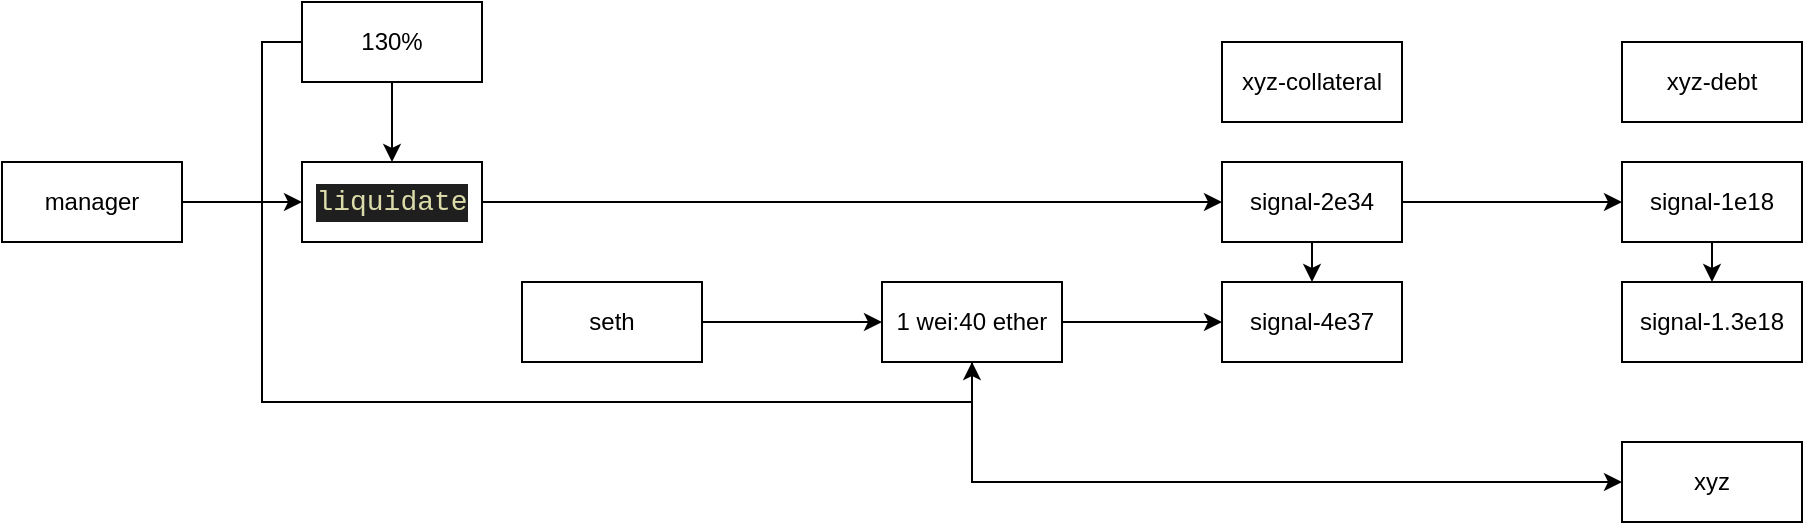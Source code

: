 <mxfile version="24.2.1" type="github">
  <diagram name="第 1 页" id="EOzBE_l9ntZEF46sYs3O">
    <mxGraphModel dx="2901" dy="1098" grid="1" gridSize="10" guides="1" tooltips="1" connect="1" arrows="1" fold="1" page="1" pageScale="1" pageWidth="827" pageHeight="1169" math="0" shadow="0">
      <root>
        <mxCell id="0" />
        <mxCell id="1" parent="0" />
        <mxCell id="oFehJbjb9Zv9qUJcJbNS-1" value="xyz-collateral" style="rounded=0;whiteSpace=wrap;html=1;" vertex="1" parent="1">
          <mxGeometry x="230" y="260" width="90" height="40" as="geometry" />
        </mxCell>
        <mxCell id="oFehJbjb9Zv9qUJcJbNS-2" value="xyz-debt" style="rounded=0;whiteSpace=wrap;html=1;" vertex="1" parent="1">
          <mxGeometry x="430" y="260" width="90" height="40" as="geometry" />
        </mxCell>
        <mxCell id="oFehJbjb9Zv9qUJcJbNS-14" style="edgeStyle=orthogonalEdgeStyle;rounded=0;orthogonalLoop=1;jettySize=auto;html=1;exitX=1;exitY=0.5;exitDx=0;exitDy=0;" edge="1" parent="1" source="oFehJbjb9Zv9qUJcJbNS-3" target="oFehJbjb9Zv9qUJcJbNS-4">
          <mxGeometry relative="1" as="geometry" />
        </mxCell>
        <mxCell id="oFehJbjb9Zv9qUJcJbNS-15" style="edgeStyle=orthogonalEdgeStyle;rounded=0;orthogonalLoop=1;jettySize=auto;html=1;exitX=0.5;exitY=1;exitDx=0;exitDy=0;entryX=0.5;entryY=0;entryDx=0;entryDy=0;" edge="1" parent="1" source="oFehJbjb9Zv9qUJcJbNS-3" target="oFehJbjb9Zv9qUJcJbNS-7">
          <mxGeometry relative="1" as="geometry" />
        </mxCell>
        <mxCell id="oFehJbjb9Zv9qUJcJbNS-3" value="signal-2e34" style="rounded=0;whiteSpace=wrap;html=1;" vertex="1" parent="1">
          <mxGeometry x="230" y="320" width="90" height="40" as="geometry" />
        </mxCell>
        <mxCell id="oFehJbjb9Zv9qUJcJbNS-16" style="edgeStyle=orthogonalEdgeStyle;rounded=0;orthogonalLoop=1;jettySize=auto;html=1;exitX=0.5;exitY=1;exitDx=0;exitDy=0;entryX=0.5;entryY=0;entryDx=0;entryDy=0;" edge="1" parent="1" source="oFehJbjb9Zv9qUJcJbNS-4" target="oFehJbjb9Zv9qUJcJbNS-8">
          <mxGeometry relative="1" as="geometry" />
        </mxCell>
        <mxCell id="oFehJbjb9Zv9qUJcJbNS-4" value="signal-1e18" style="rounded=0;whiteSpace=wrap;html=1;" vertex="1" parent="1">
          <mxGeometry x="430" y="320" width="90" height="40" as="geometry" />
        </mxCell>
        <mxCell id="oFehJbjb9Zv9qUJcJbNS-18" style="edgeStyle=orthogonalEdgeStyle;rounded=0;orthogonalLoop=1;jettySize=auto;html=1;exitX=1;exitY=0.5;exitDx=0;exitDy=0;" edge="1" parent="1" source="oFehJbjb9Zv9qUJcJbNS-5" target="oFehJbjb9Zv9qUJcJbNS-12">
          <mxGeometry relative="1" as="geometry" />
        </mxCell>
        <mxCell id="oFehJbjb9Zv9qUJcJbNS-5" value="manager" style="rounded=0;whiteSpace=wrap;html=1;" vertex="1" parent="1">
          <mxGeometry x="-380" y="320" width="90" height="40" as="geometry" />
        </mxCell>
        <mxCell id="oFehJbjb9Zv9qUJcJbNS-17" style="edgeStyle=orthogonalEdgeStyle;rounded=0;orthogonalLoop=1;jettySize=auto;html=1;exitX=0.5;exitY=1;exitDx=0;exitDy=0;entryX=0.5;entryY=0;entryDx=0;entryDy=0;" edge="1" parent="1" source="oFehJbjb9Zv9qUJcJbNS-6" target="oFehJbjb9Zv9qUJcJbNS-12">
          <mxGeometry relative="1" as="geometry" />
        </mxCell>
        <mxCell id="oFehJbjb9Zv9qUJcJbNS-24" style="edgeStyle=orthogonalEdgeStyle;rounded=0;orthogonalLoop=1;jettySize=auto;html=1;exitX=0;exitY=0.5;exitDx=0;exitDy=0;entryX=0.5;entryY=1;entryDx=0;entryDy=0;" edge="1" parent="1" source="oFehJbjb9Zv9qUJcJbNS-6" target="oFehJbjb9Zv9qUJcJbNS-11">
          <mxGeometry relative="1" as="geometry" />
        </mxCell>
        <mxCell id="oFehJbjb9Zv9qUJcJbNS-6" value="130%" style="rounded=0;whiteSpace=wrap;html=1;" vertex="1" parent="1">
          <mxGeometry x="-230" y="240" width="90" height="40" as="geometry" />
        </mxCell>
        <mxCell id="oFehJbjb9Zv9qUJcJbNS-7" value="signal-4e37" style="rounded=0;whiteSpace=wrap;html=1;" vertex="1" parent="1">
          <mxGeometry x="230" y="380" width="90" height="40" as="geometry" />
        </mxCell>
        <mxCell id="oFehJbjb9Zv9qUJcJbNS-8" value="signal-1.3e18" style="rounded=0;whiteSpace=wrap;html=1;" vertex="1" parent="1">
          <mxGeometry x="430" y="380" width="90" height="40" as="geometry" />
        </mxCell>
        <mxCell id="oFehJbjb9Zv9qUJcJbNS-19" style="edgeStyle=orthogonalEdgeStyle;rounded=0;orthogonalLoop=1;jettySize=auto;html=1;exitX=1;exitY=0.5;exitDx=0;exitDy=0;entryX=0;entryY=0.5;entryDx=0;entryDy=0;" edge="1" parent="1" source="oFehJbjb9Zv9qUJcJbNS-10" target="oFehJbjb9Zv9qUJcJbNS-11">
          <mxGeometry relative="1" as="geometry" />
        </mxCell>
        <mxCell id="oFehJbjb9Zv9qUJcJbNS-10" value="seth" style="rounded=0;whiteSpace=wrap;html=1;" vertex="1" parent="1">
          <mxGeometry x="-120" y="380" width="90" height="40" as="geometry" />
        </mxCell>
        <mxCell id="oFehJbjb9Zv9qUJcJbNS-20" style="edgeStyle=orthogonalEdgeStyle;rounded=0;orthogonalLoop=1;jettySize=auto;html=1;exitX=1;exitY=0.5;exitDx=0;exitDy=0;entryX=0;entryY=0.5;entryDx=0;entryDy=0;" edge="1" parent="1" source="oFehJbjb9Zv9qUJcJbNS-11" target="oFehJbjb9Zv9qUJcJbNS-7">
          <mxGeometry relative="1" as="geometry" />
        </mxCell>
        <mxCell id="oFehJbjb9Zv9qUJcJbNS-22" style="edgeStyle=orthogonalEdgeStyle;rounded=0;orthogonalLoop=1;jettySize=auto;html=1;exitX=0.5;exitY=1;exitDx=0;exitDy=0;entryX=0;entryY=0.5;entryDx=0;entryDy=0;" edge="1" parent="1" source="oFehJbjb9Zv9qUJcJbNS-11" target="oFehJbjb9Zv9qUJcJbNS-21">
          <mxGeometry relative="1" as="geometry" />
        </mxCell>
        <mxCell id="oFehJbjb9Zv9qUJcJbNS-11" value="1 wei:40 ether" style="rounded=0;whiteSpace=wrap;html=1;" vertex="1" parent="1">
          <mxGeometry x="60" y="380" width="90" height="40" as="geometry" />
        </mxCell>
        <mxCell id="oFehJbjb9Zv9qUJcJbNS-13" style="edgeStyle=orthogonalEdgeStyle;rounded=0;orthogonalLoop=1;jettySize=auto;html=1;exitX=1;exitY=0.5;exitDx=0;exitDy=0;entryX=0;entryY=0.5;entryDx=0;entryDy=0;" edge="1" parent="1" source="oFehJbjb9Zv9qUJcJbNS-12" target="oFehJbjb9Zv9qUJcJbNS-3">
          <mxGeometry relative="1" as="geometry" />
        </mxCell>
        <mxCell id="oFehJbjb9Zv9qUJcJbNS-12" value="&lt;div style=&quot;color: rgb(204, 204, 204); background-color: rgb(31, 31, 31); font-family: Consolas, &amp;quot;Courier New&amp;quot;, monospace; font-size: 14px; line-height: 19px; white-space: pre;&quot;&gt;&lt;span style=&quot;color: #dcdcaa;&quot;&gt;liquidate&lt;/span&gt;&lt;/div&gt;" style="rounded=0;whiteSpace=wrap;html=1;" vertex="1" parent="1">
          <mxGeometry x="-230" y="320" width="90" height="40" as="geometry" />
        </mxCell>
        <mxCell id="oFehJbjb9Zv9qUJcJbNS-21" value="xyz" style="rounded=0;whiteSpace=wrap;html=1;" vertex="1" parent="1">
          <mxGeometry x="430" y="460" width="90" height="40" as="geometry" />
        </mxCell>
      </root>
    </mxGraphModel>
  </diagram>
</mxfile>
